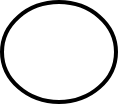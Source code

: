 <mxfile version="10.5.1" type="github"><diagram id="WziZvp7OVAoBOhz86YcL" name="Page-1"><mxGraphModel dx="918" dy="567" grid="1" gridSize="10" guides="1" tooltips="1" connect="1" arrows="1" fold="1" page="1" pageScale="1" pageWidth="827" pageHeight="1169" math="0" shadow="0"><root><mxCell id="0"/><mxCell id="1" parent="0"/><mxCell id="B3SBJw7IjEy9dkyQLoZA-1" value="" style="strokeWidth=2;html=1;shape=mxgraph.flowchart.start_2;whiteSpace=wrap;" vertex="1" parent="1"><mxGeometry x="360" y="130" width="57" height="50" as="geometry"/></mxCell></root></mxGraphModel></diagram></mxfile>